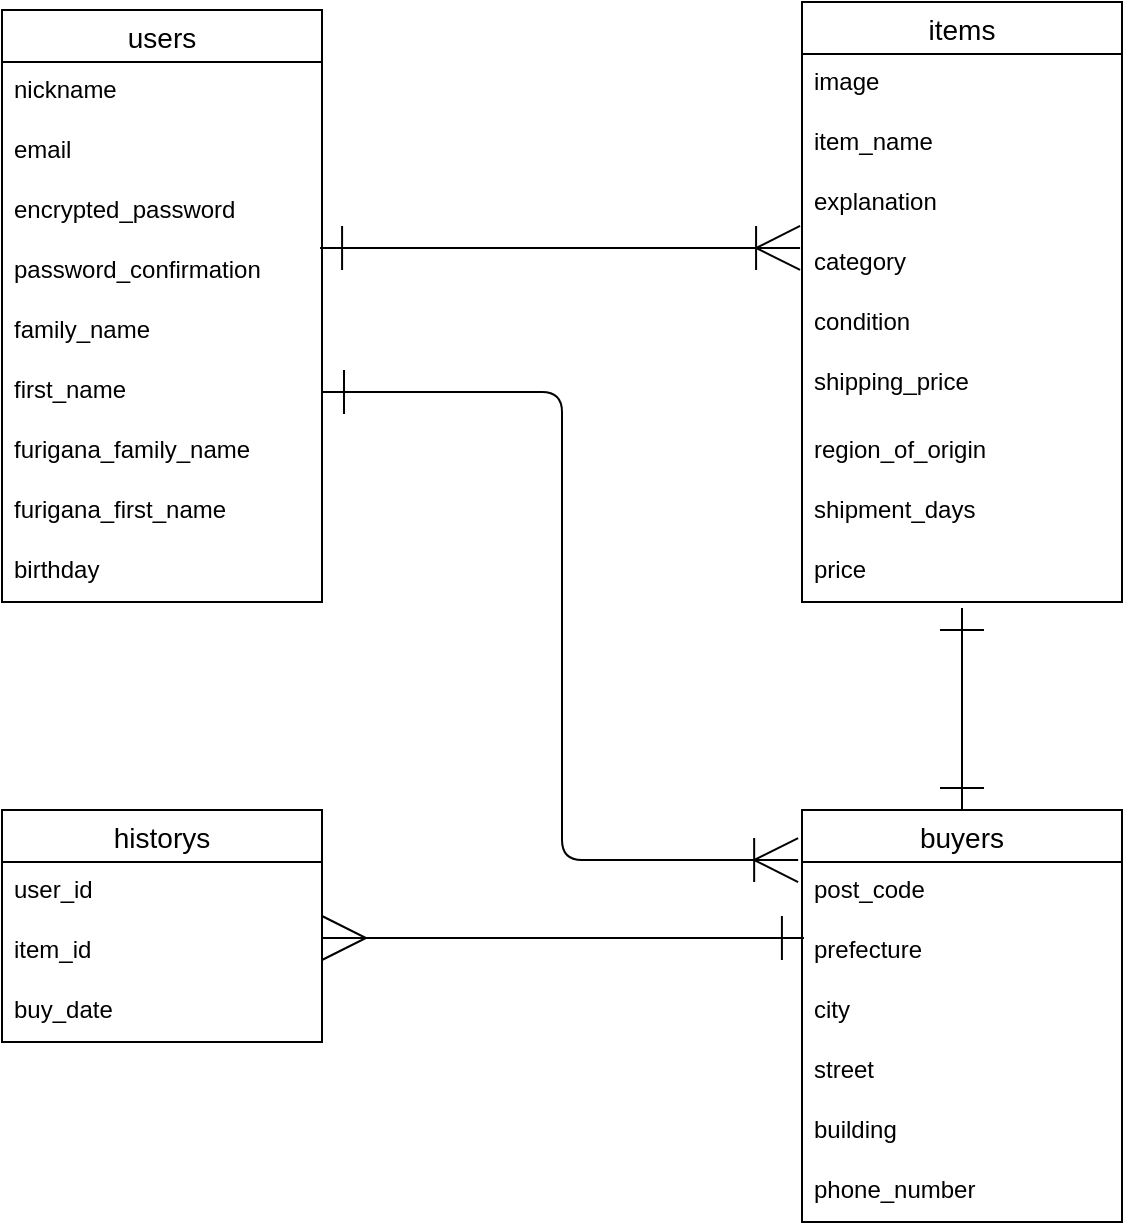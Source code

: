 <mxfile>
    <diagram id="3nuPZDuHcH0399a-2Pfd" name="ページ1">
        <mxGraphModel dx="1134" dy="571" grid="1" gridSize="10" guides="1" tooltips="1" connect="1" arrows="1" fold="1" page="1" pageScale="1" pageWidth="827" pageHeight="1169" math="0" shadow="0">
            <root>
                <mxCell id="0"/>
                <mxCell id="1" parent="0"/>
                <mxCell id="lNCasj2mK89Bv8E5Dec7-1" value="users" style="swimlane;fontStyle=0;childLayout=stackLayout;horizontal=1;startSize=26;horizontalStack=0;resizeParent=1;resizeParentMax=0;resizeLast=0;collapsible=1;marginBottom=0;align=center;fontSize=14;" vertex="1" parent="1">
                    <mxGeometry x="40" y="82" width="160" height="296" as="geometry"/>
                </mxCell>
                <mxCell id="lNCasj2mK89Bv8E5Dec7-2" value="nickname " style="text;strokeColor=none;fillColor=none;spacingLeft=4;spacingRight=4;overflow=hidden;rotatable=0;points=[[0,0.5],[1,0.5]];portConstraint=eastwest;fontSize=12;" vertex="1" parent="lNCasj2mK89Bv8E5Dec7-1">
                    <mxGeometry y="26" width="160" height="30" as="geometry"/>
                </mxCell>
                <mxCell id="lNCasj2mK89Bv8E5Dec7-3" value="email" style="text;strokeColor=none;fillColor=none;spacingLeft=4;spacingRight=4;overflow=hidden;rotatable=0;points=[[0,0.5],[1,0.5]];portConstraint=eastwest;fontSize=12;" vertex="1" parent="lNCasj2mK89Bv8E5Dec7-1">
                    <mxGeometry y="56" width="160" height="30" as="geometry"/>
                </mxCell>
                <mxCell id="lNCasj2mK89Bv8E5Dec7-4" value="encrypted_password" style="text;strokeColor=none;fillColor=none;spacingLeft=4;spacingRight=4;overflow=hidden;rotatable=0;points=[[0,0.5],[1,0.5]];portConstraint=eastwest;fontSize=12;" vertex="1" parent="lNCasj2mK89Bv8E5Dec7-1">
                    <mxGeometry y="86" width="160" height="30" as="geometry"/>
                </mxCell>
                <mxCell id="lNCasj2mK89Bv8E5Dec7-33" value="password_confirmation" style="text;strokeColor=none;fillColor=none;spacingLeft=4;spacingRight=4;overflow=hidden;rotatable=0;points=[[0,0.5],[1,0.5]];portConstraint=eastwest;fontSize=12;" vertex="1" parent="lNCasj2mK89Bv8E5Dec7-1">
                    <mxGeometry y="116" width="160" height="30" as="geometry"/>
                </mxCell>
                <mxCell id="lNCasj2mK89Bv8E5Dec7-34" value="family_name" style="text;strokeColor=none;fillColor=none;spacingLeft=4;spacingRight=4;overflow=hidden;rotatable=0;points=[[0,0.5],[1,0.5]];portConstraint=eastwest;fontSize=12;" vertex="1" parent="lNCasj2mK89Bv8E5Dec7-1">
                    <mxGeometry y="146" width="160" height="30" as="geometry"/>
                </mxCell>
                <mxCell id="lNCasj2mK89Bv8E5Dec7-32" value="first_name" style="text;strokeColor=none;fillColor=none;spacingLeft=4;spacingRight=4;overflow=hidden;rotatable=0;points=[[0,0.5],[1,0.5]];portConstraint=eastwest;fontSize=12;" vertex="1" parent="lNCasj2mK89Bv8E5Dec7-1">
                    <mxGeometry y="176" width="160" height="30" as="geometry"/>
                </mxCell>
                <mxCell id="lNCasj2mK89Bv8E5Dec7-28" value="furigana_family_name" style="text;strokeColor=none;fillColor=none;spacingLeft=4;spacingRight=4;overflow=hidden;rotatable=0;points=[[0,0.5],[1,0.5]];portConstraint=eastwest;fontSize=12;" vertex="1" parent="lNCasj2mK89Bv8E5Dec7-1">
                    <mxGeometry y="206" width="160" height="30" as="geometry"/>
                </mxCell>
                <mxCell id="lNCasj2mK89Bv8E5Dec7-30" value="furigana_first_name" style="text;strokeColor=none;fillColor=none;spacingLeft=4;spacingRight=4;overflow=hidden;rotatable=0;points=[[0,0.5],[1,0.5]];portConstraint=eastwest;fontSize=12;" vertex="1" parent="lNCasj2mK89Bv8E5Dec7-1">
                    <mxGeometry y="236" width="160" height="30" as="geometry"/>
                </mxCell>
                <mxCell id="lNCasj2mK89Bv8E5Dec7-29" value="birthday" style="text;strokeColor=none;fillColor=none;spacingLeft=4;spacingRight=4;overflow=hidden;rotatable=0;points=[[0,0.5],[1,0.5]];portConstraint=eastwest;fontSize=12;" vertex="1" parent="lNCasj2mK89Bv8E5Dec7-1">
                    <mxGeometry y="266" width="160" height="30" as="geometry"/>
                </mxCell>
                <mxCell id="lNCasj2mK89Bv8E5Dec7-5" value="items" style="swimlane;fontStyle=0;childLayout=stackLayout;horizontal=1;startSize=26;horizontalStack=0;resizeParent=1;resizeParentMax=0;resizeLast=0;collapsible=1;marginBottom=0;align=center;fontSize=14;" vertex="1" parent="1">
                    <mxGeometry x="440" y="78" width="160" height="300" as="geometry"/>
                </mxCell>
                <mxCell id="lNCasj2mK89Bv8E5Dec7-6" value="image" style="text;strokeColor=none;fillColor=none;spacingLeft=4;spacingRight=4;overflow=hidden;rotatable=0;points=[[0,0.5],[1,0.5]];portConstraint=eastwest;fontSize=12;" vertex="1" parent="lNCasj2mK89Bv8E5Dec7-5">
                    <mxGeometry y="26" width="160" height="30" as="geometry"/>
                </mxCell>
                <mxCell id="lNCasj2mK89Bv8E5Dec7-7" value="item_name" style="text;strokeColor=none;fillColor=none;spacingLeft=4;spacingRight=4;overflow=hidden;rotatable=0;points=[[0,0.5],[1,0.5]];portConstraint=eastwest;fontSize=12;" vertex="1" parent="lNCasj2mK89Bv8E5Dec7-5">
                    <mxGeometry y="56" width="160" height="30" as="geometry"/>
                </mxCell>
                <mxCell id="lNCasj2mK89Bv8E5Dec7-8" value="explanation" style="text;strokeColor=none;fillColor=none;spacingLeft=4;spacingRight=4;overflow=hidden;rotatable=0;points=[[0,0.5],[1,0.5]];portConstraint=eastwest;fontSize=12;" vertex="1" parent="lNCasj2mK89Bv8E5Dec7-5">
                    <mxGeometry y="86" width="160" height="30" as="geometry"/>
                </mxCell>
                <mxCell id="lNCasj2mK89Bv8E5Dec7-10" value="category" style="text;strokeColor=none;fillColor=none;spacingLeft=4;spacingRight=4;overflow=hidden;rotatable=0;points=[[0,0.5],[1,0.5]];portConstraint=eastwest;fontSize=12;" vertex="1" parent="lNCasj2mK89Bv8E5Dec7-5">
                    <mxGeometry y="116" width="160" height="30" as="geometry"/>
                </mxCell>
                <mxCell id="lNCasj2mK89Bv8E5Dec7-11" value="condition" style="text;strokeColor=none;fillColor=none;spacingLeft=4;spacingRight=4;overflow=hidden;rotatable=0;points=[[0,0.5],[1,0.5]];portConstraint=eastwest;fontSize=12;" vertex="1" parent="lNCasj2mK89Bv8E5Dec7-5">
                    <mxGeometry y="146" width="160" height="30" as="geometry"/>
                </mxCell>
                <mxCell id="lNCasj2mK89Bv8E5Dec7-12" value="shipping_price" style="text;strokeColor=none;fillColor=none;spacingLeft=4;spacingRight=4;overflow=hidden;rotatable=0;points=[[0,0.5],[1,0.5]];portConstraint=eastwest;fontSize=12;" vertex="1" parent="lNCasj2mK89Bv8E5Dec7-5">
                    <mxGeometry y="176" width="160" height="34" as="geometry"/>
                </mxCell>
                <mxCell id="lNCasj2mK89Bv8E5Dec7-36" value="region_of_origin" style="text;strokeColor=none;fillColor=none;spacingLeft=4;spacingRight=4;overflow=hidden;rotatable=0;points=[[0,0.5],[1,0.5]];portConstraint=eastwest;fontSize=12;" vertex="1" parent="lNCasj2mK89Bv8E5Dec7-5">
                    <mxGeometry y="210" width="160" height="30" as="geometry"/>
                </mxCell>
                <mxCell id="lNCasj2mK89Bv8E5Dec7-37" value="shipment_days" style="text;strokeColor=none;fillColor=none;spacingLeft=4;spacingRight=4;overflow=hidden;rotatable=0;points=[[0,0.5],[1,0.5]];portConstraint=eastwest;fontSize=12;" vertex="1" parent="lNCasj2mK89Bv8E5Dec7-5">
                    <mxGeometry y="240" width="160" height="30" as="geometry"/>
                </mxCell>
                <mxCell id="lNCasj2mK89Bv8E5Dec7-38" value="price" style="text;strokeColor=none;fillColor=none;spacingLeft=4;spacingRight=4;overflow=hidden;rotatable=0;points=[[0,0.5],[1,0.5]];portConstraint=eastwest;fontSize=12;" vertex="1" parent="lNCasj2mK89Bv8E5Dec7-5">
                    <mxGeometry y="270" width="160" height="30" as="geometry"/>
                </mxCell>
                <mxCell id="lNCasj2mK89Bv8E5Dec7-13" value="historys" style="swimlane;fontStyle=0;childLayout=stackLayout;horizontal=1;startSize=26;horizontalStack=0;resizeParent=1;resizeParentMax=0;resizeLast=0;collapsible=1;marginBottom=0;align=center;fontSize=14;" vertex="1" parent="1">
                    <mxGeometry x="40" y="482" width="160" height="116" as="geometry"/>
                </mxCell>
                <mxCell id="lNCasj2mK89Bv8E5Dec7-14" value="user_id" style="text;strokeColor=none;fillColor=none;spacingLeft=4;spacingRight=4;overflow=hidden;rotatable=0;points=[[0,0.5],[1,0.5]];portConstraint=eastwest;fontSize=12;" vertex="1" parent="lNCasj2mK89Bv8E5Dec7-13">
                    <mxGeometry y="26" width="160" height="30" as="geometry"/>
                </mxCell>
                <mxCell id="lNCasj2mK89Bv8E5Dec7-15" value="item_id&#10;" style="text;strokeColor=none;fillColor=none;spacingLeft=4;spacingRight=4;overflow=hidden;rotatable=0;points=[[0,0.5],[1,0.5]];portConstraint=eastwest;fontSize=12;" vertex="1" parent="lNCasj2mK89Bv8E5Dec7-13">
                    <mxGeometry y="56" width="160" height="30" as="geometry"/>
                </mxCell>
                <mxCell id="lNCasj2mK89Bv8E5Dec7-16" value="buy_date" style="text;strokeColor=none;fillColor=none;spacingLeft=4;spacingRight=4;overflow=hidden;rotatable=0;points=[[0,0.5],[1,0.5]];portConstraint=eastwest;fontSize=12;" vertex="1" parent="lNCasj2mK89Bv8E5Dec7-13">
                    <mxGeometry y="86" width="160" height="30" as="geometry"/>
                </mxCell>
                <mxCell id="lNCasj2mK89Bv8E5Dec7-39" value="buyers" style="swimlane;fontStyle=0;childLayout=stackLayout;horizontal=1;startSize=26;horizontalStack=0;resizeParent=1;resizeParentMax=0;resizeLast=0;collapsible=1;marginBottom=0;align=center;fontSize=14;" vertex="1" parent="1">
                    <mxGeometry x="440" y="482" width="160" height="206" as="geometry"/>
                </mxCell>
                <mxCell id="lNCasj2mK89Bv8E5Dec7-40" value="post_code" style="text;strokeColor=none;fillColor=none;spacingLeft=4;spacingRight=4;overflow=hidden;rotatable=0;points=[[0,0.5],[1,0.5]];portConstraint=eastwest;fontSize=12;" vertex="1" parent="lNCasj2mK89Bv8E5Dec7-39">
                    <mxGeometry y="26" width="160" height="30" as="geometry"/>
                </mxCell>
                <mxCell id="lNCasj2mK89Bv8E5Dec7-41" value="prefecture" style="text;strokeColor=none;fillColor=none;spacingLeft=4;spacingRight=4;overflow=hidden;rotatable=0;points=[[0,0.5],[1,0.5]];portConstraint=eastwest;fontSize=12;" vertex="1" parent="lNCasj2mK89Bv8E5Dec7-39">
                    <mxGeometry y="56" width="160" height="30" as="geometry"/>
                </mxCell>
                <mxCell id="lNCasj2mK89Bv8E5Dec7-44" value="city" style="text;strokeColor=none;fillColor=none;spacingLeft=4;spacingRight=4;overflow=hidden;rotatable=0;points=[[0,0.5],[1,0.5]];portConstraint=eastwest;fontSize=12;" vertex="1" parent="lNCasj2mK89Bv8E5Dec7-39">
                    <mxGeometry y="86" width="160" height="30" as="geometry"/>
                </mxCell>
                <mxCell id="lNCasj2mK89Bv8E5Dec7-42" value="street" style="text;strokeColor=none;fillColor=none;spacingLeft=4;spacingRight=4;overflow=hidden;rotatable=0;points=[[0,0.5],[1,0.5]];portConstraint=eastwest;fontSize=12;" vertex="1" parent="lNCasj2mK89Bv8E5Dec7-39">
                    <mxGeometry y="116" width="160" height="30" as="geometry"/>
                </mxCell>
                <mxCell id="lNCasj2mK89Bv8E5Dec7-45" value="building" style="text;strokeColor=none;fillColor=none;spacingLeft=4;spacingRight=4;overflow=hidden;rotatable=0;points=[[0,0.5],[1,0.5]];portConstraint=eastwest;fontSize=12;" vertex="1" parent="lNCasj2mK89Bv8E5Dec7-39">
                    <mxGeometry y="146" width="160" height="30" as="geometry"/>
                </mxCell>
                <mxCell id="lNCasj2mK89Bv8E5Dec7-46" value="phone_number" style="text;strokeColor=none;fillColor=none;spacingLeft=4;spacingRight=4;overflow=hidden;rotatable=0;points=[[0,0.5],[1,0.5]];portConstraint=eastwest;fontSize=12;" vertex="1" parent="lNCasj2mK89Bv8E5Dec7-39">
                    <mxGeometry y="176" width="160" height="30" as="geometry"/>
                </mxCell>
                <mxCell id="lNCasj2mK89Bv8E5Dec7-51" style="edgeStyle=none;html=1;exitX=-0.006;exitY=0.233;exitDx=0;exitDy=0;entryX=0.994;entryY=0.1;entryDx=0;entryDy=0;startArrow=ERoneToMany;startFill=0;endSize=20;endArrow=ERone;endFill=0;startSize=20;entryPerimeter=0;exitPerimeter=0;" edge="1" parent="1" source="lNCasj2mK89Bv8E5Dec7-10" target="lNCasj2mK89Bv8E5Dec7-33">
                    <mxGeometry relative="1" as="geometry"/>
                </mxCell>
                <mxCell id="lNCasj2mK89Bv8E5Dec7-52" style="edgeStyle=none;html=1;startArrow=ERone;startFill=0;endArrow=ERone;endFill=0;startSize=20;endSize=20;exitX=0.5;exitY=1.1;exitDx=0;exitDy=0;exitPerimeter=0;" edge="1" parent="1" source="lNCasj2mK89Bv8E5Dec7-38" target="lNCasj2mK89Bv8E5Dec7-39">
                    <mxGeometry relative="1" as="geometry">
                        <mxPoint x="480" y="390" as="sourcePoint"/>
                    </mxGeometry>
                </mxCell>
                <mxCell id="lNCasj2mK89Bv8E5Dec7-53" style="edgeStyle=none;html=1;exitX=0.006;exitY=0.267;exitDx=0;exitDy=0;startArrow=ERone;startFill=0;endArrow=ERmany;endFill=0;startSize=20;endSize=20;exitPerimeter=0;" edge="1" parent="1" source="lNCasj2mK89Bv8E5Dec7-41">
                    <mxGeometry relative="1" as="geometry">
                        <mxPoint x="200" y="546" as="targetPoint"/>
                    </mxGeometry>
                </mxCell>
                <mxCell id="lNCasj2mK89Bv8E5Dec7-56" style="edgeStyle=none;html=1;exitX=1;exitY=0.5;exitDx=0;exitDy=0;entryX=-0.012;entryY=-0.033;entryDx=0;entryDy=0;entryPerimeter=0;startArrow=ERone;startFill=0;endArrow=ERoneToMany;endFill=0;startSize=20;endSize=20;" edge="1" parent="1" source="lNCasj2mK89Bv8E5Dec7-32" target="lNCasj2mK89Bv8E5Dec7-40">
                    <mxGeometry relative="1" as="geometry">
                        <mxPoint x="200" y="273" as="sourcePoint"/>
                        <mxPoint x="438.08" y="507.01" as="targetPoint"/>
                        <Array as="points">
                            <mxPoint x="320" y="273"/>
                            <mxPoint x="320" y="507"/>
                        </Array>
                    </mxGeometry>
                </mxCell>
            </root>
        </mxGraphModel>
    </diagram>
    <diagram id="AW3B7s-zPMl-adlUWQpS" name="ページ2">
        <mxGraphModel dx="682" dy="571" grid="1" gridSize="10" guides="1" tooltips="1" connect="1" arrows="1" fold="1" page="1" pageScale="1" pageWidth="827" pageHeight="1169" math="0" shadow="0">
            <root>
                <mxCell id="0"/>
                <mxCell id="1" parent="0"/>
            </root>
        </mxGraphModel>
    </diagram>
</mxfile>